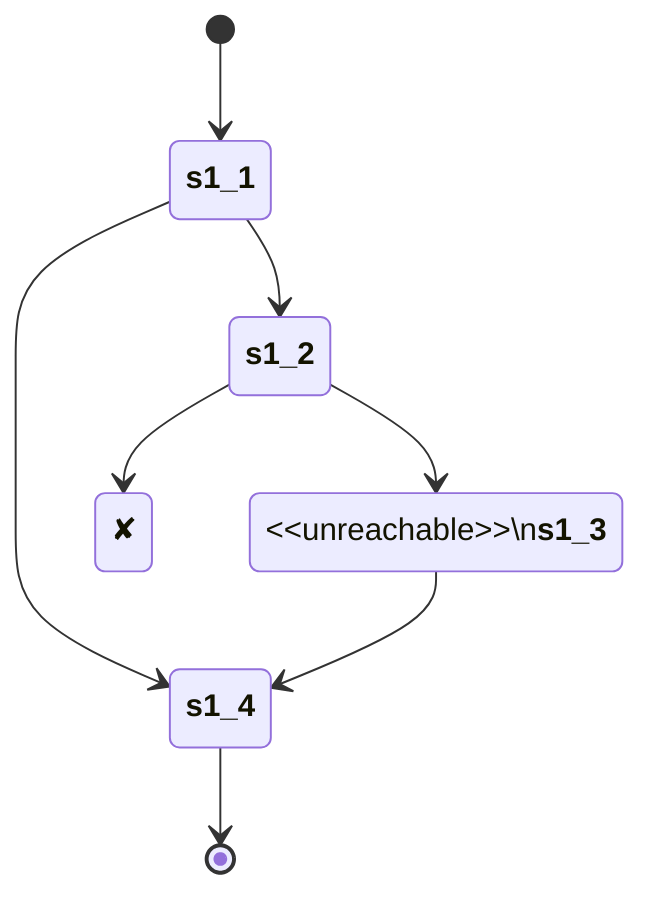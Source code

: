 stateDiagram-v2
classDef common fill: white, stroke: black, text-align: center
classDef unreachable fill: #FF9800, stroke-dasharray: 5 5
classDef thrown fill: none, line-height: 1, stroke: none
s1_1::: common: <b>s1_1</b>
s1_2::: common: <b>s1_2</b>
s1_4::: common: <b>s1_4</b>
s1_3:::common: #60;#60;unreachable#62;#62;\n<b>s1_3</b>
s1_3:::unreachable
thrown:::thrown: ✘
[*] --> s1_1
s1_1 --> s1_2
s1_1 --> s1_4
s1_2 --> s1_3
s1_3 --> s1_4
s1_4 --> [*]
s1_2 --> thrown
